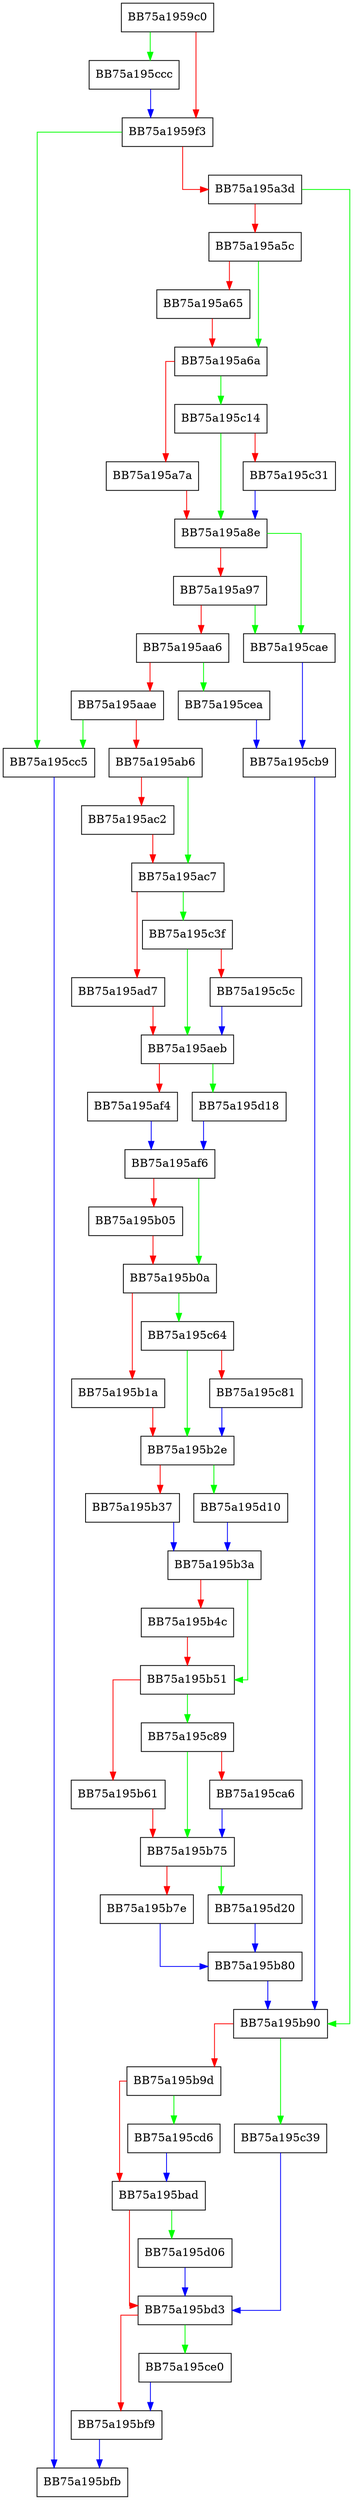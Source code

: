 digraph Setup {
  node [shape="box"];
  graph [splines=ortho];
  BB75a1959c0 -> BB75a195ccc [color="green"];
  BB75a1959c0 -> BB75a1959f3 [color="red"];
  BB75a1959f3 -> BB75a195cc5 [color="green"];
  BB75a1959f3 -> BB75a195a3d [color="red"];
  BB75a195a3d -> BB75a195b90 [color="green"];
  BB75a195a3d -> BB75a195a5c [color="red"];
  BB75a195a5c -> BB75a195a6a [color="green"];
  BB75a195a5c -> BB75a195a65 [color="red"];
  BB75a195a65 -> BB75a195a6a [color="red"];
  BB75a195a6a -> BB75a195c14 [color="green"];
  BB75a195a6a -> BB75a195a7a [color="red"];
  BB75a195a7a -> BB75a195a8e [color="red"];
  BB75a195a8e -> BB75a195cae [color="green"];
  BB75a195a8e -> BB75a195a97 [color="red"];
  BB75a195a97 -> BB75a195cae [color="green"];
  BB75a195a97 -> BB75a195aa6 [color="red"];
  BB75a195aa6 -> BB75a195cea [color="green"];
  BB75a195aa6 -> BB75a195aae [color="red"];
  BB75a195aae -> BB75a195cc5 [color="green"];
  BB75a195aae -> BB75a195ab6 [color="red"];
  BB75a195ab6 -> BB75a195ac7 [color="green"];
  BB75a195ab6 -> BB75a195ac2 [color="red"];
  BB75a195ac2 -> BB75a195ac7 [color="red"];
  BB75a195ac7 -> BB75a195c3f [color="green"];
  BB75a195ac7 -> BB75a195ad7 [color="red"];
  BB75a195ad7 -> BB75a195aeb [color="red"];
  BB75a195aeb -> BB75a195d18 [color="green"];
  BB75a195aeb -> BB75a195af4 [color="red"];
  BB75a195af4 -> BB75a195af6 [color="blue"];
  BB75a195af6 -> BB75a195b0a [color="green"];
  BB75a195af6 -> BB75a195b05 [color="red"];
  BB75a195b05 -> BB75a195b0a [color="red"];
  BB75a195b0a -> BB75a195c64 [color="green"];
  BB75a195b0a -> BB75a195b1a [color="red"];
  BB75a195b1a -> BB75a195b2e [color="red"];
  BB75a195b2e -> BB75a195d10 [color="green"];
  BB75a195b2e -> BB75a195b37 [color="red"];
  BB75a195b37 -> BB75a195b3a [color="blue"];
  BB75a195b3a -> BB75a195b51 [color="green"];
  BB75a195b3a -> BB75a195b4c [color="red"];
  BB75a195b4c -> BB75a195b51 [color="red"];
  BB75a195b51 -> BB75a195c89 [color="green"];
  BB75a195b51 -> BB75a195b61 [color="red"];
  BB75a195b61 -> BB75a195b75 [color="red"];
  BB75a195b75 -> BB75a195d20 [color="green"];
  BB75a195b75 -> BB75a195b7e [color="red"];
  BB75a195b7e -> BB75a195b80 [color="blue"];
  BB75a195b80 -> BB75a195b90 [color="blue"];
  BB75a195b90 -> BB75a195c39 [color="green"];
  BB75a195b90 -> BB75a195b9d [color="red"];
  BB75a195b9d -> BB75a195cd6 [color="green"];
  BB75a195b9d -> BB75a195bad [color="red"];
  BB75a195bad -> BB75a195d06 [color="green"];
  BB75a195bad -> BB75a195bd3 [color="red"];
  BB75a195bd3 -> BB75a195ce0 [color="green"];
  BB75a195bd3 -> BB75a195bf9 [color="red"];
  BB75a195bf9 -> BB75a195bfb [color="blue"];
  BB75a195c14 -> BB75a195a8e [color="green"];
  BB75a195c14 -> BB75a195c31 [color="red"];
  BB75a195c31 -> BB75a195a8e [color="blue"];
  BB75a195c39 -> BB75a195bd3 [color="blue"];
  BB75a195c3f -> BB75a195aeb [color="green"];
  BB75a195c3f -> BB75a195c5c [color="red"];
  BB75a195c5c -> BB75a195aeb [color="blue"];
  BB75a195c64 -> BB75a195b2e [color="green"];
  BB75a195c64 -> BB75a195c81 [color="red"];
  BB75a195c81 -> BB75a195b2e [color="blue"];
  BB75a195c89 -> BB75a195b75 [color="green"];
  BB75a195c89 -> BB75a195ca6 [color="red"];
  BB75a195ca6 -> BB75a195b75 [color="blue"];
  BB75a195cae -> BB75a195cb9 [color="blue"];
  BB75a195cb9 -> BB75a195b90 [color="blue"];
  BB75a195cc5 -> BB75a195bfb [color="blue"];
  BB75a195ccc -> BB75a1959f3 [color="blue"];
  BB75a195cd6 -> BB75a195bad [color="blue"];
  BB75a195ce0 -> BB75a195bf9 [color="blue"];
  BB75a195cea -> BB75a195cb9 [color="blue"];
  BB75a195d06 -> BB75a195bd3 [color="blue"];
  BB75a195d10 -> BB75a195b3a [color="blue"];
  BB75a195d18 -> BB75a195af6 [color="blue"];
  BB75a195d20 -> BB75a195b80 [color="blue"];
}
